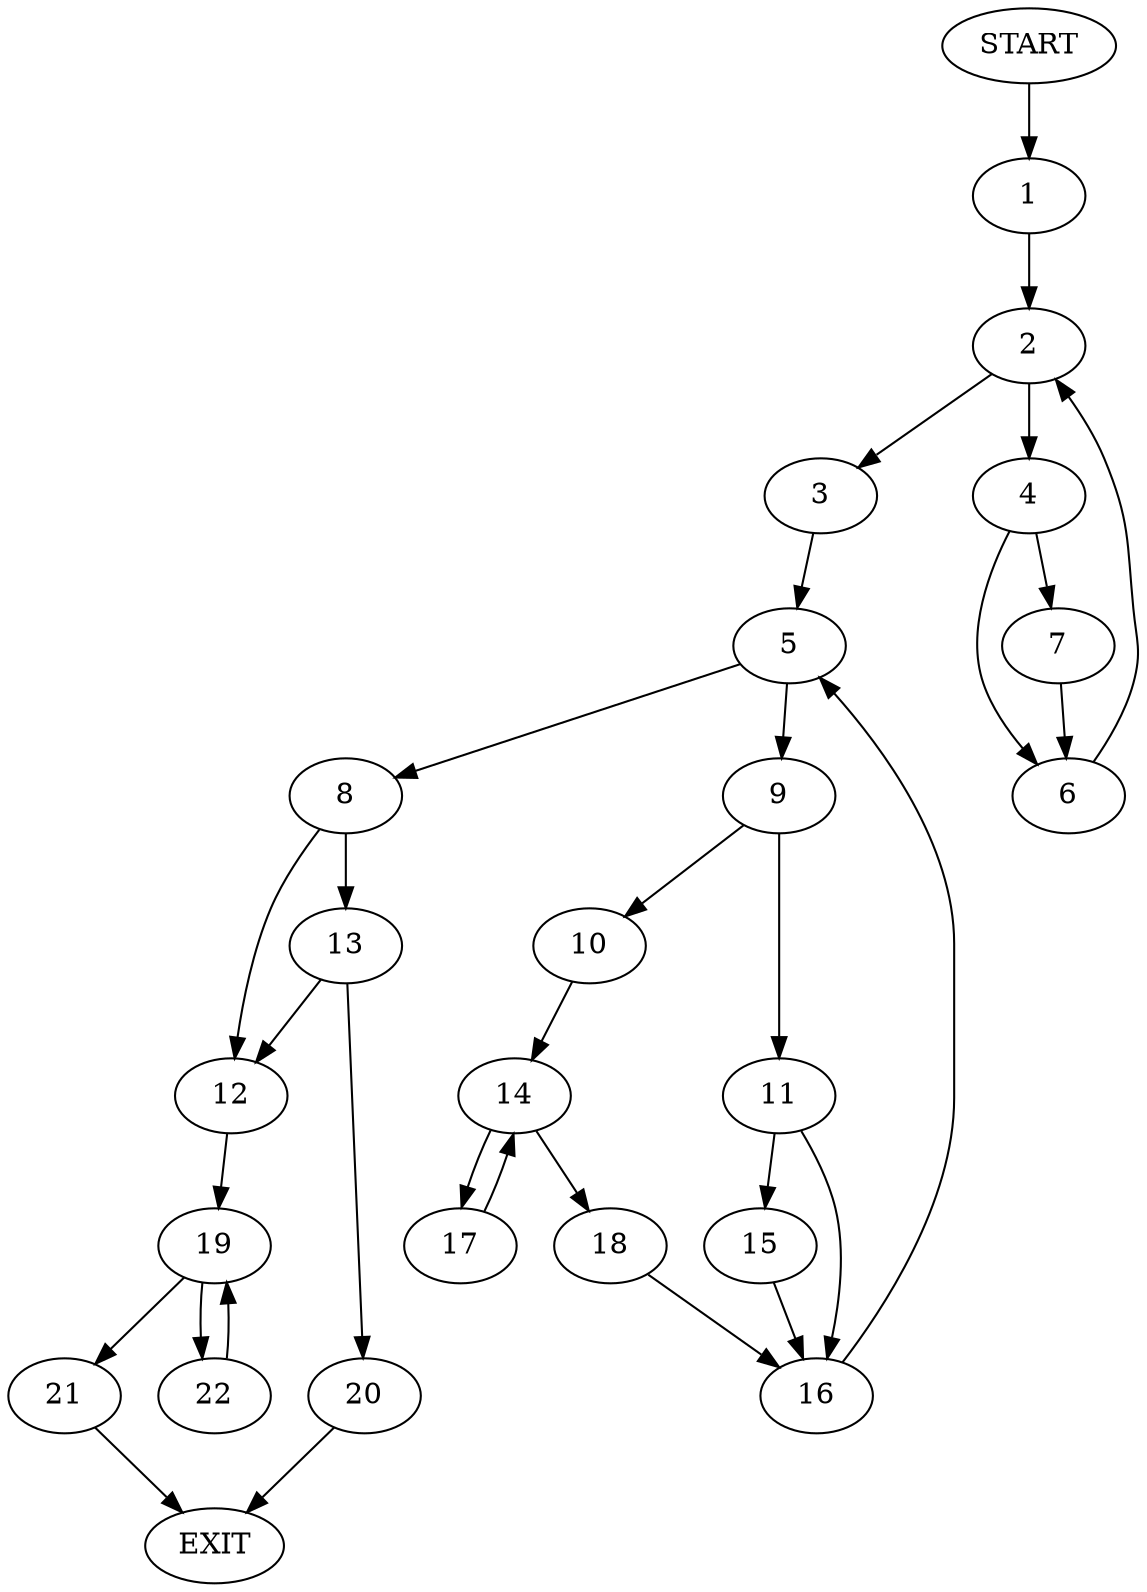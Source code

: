 digraph {
0 [label="START"]
23 [label="EXIT"]
0 -> 1
1 -> 2
2 -> 3
2 -> 4
3 -> 5
4 -> 6
4 -> 7
6 -> 2
7 -> 6
5 -> 8
5 -> 9
9 -> 10
9 -> 11
8 -> 12
8 -> 13
10 -> 14
11 -> 15
11 -> 16
14 -> 17
14 -> 18
18 -> 16
17 -> 14
16 -> 5
15 -> 16
12 -> 19
13 -> 20
13 -> 12
20 -> 23
19 -> 21
19 -> 22
21 -> 23
22 -> 19
}
